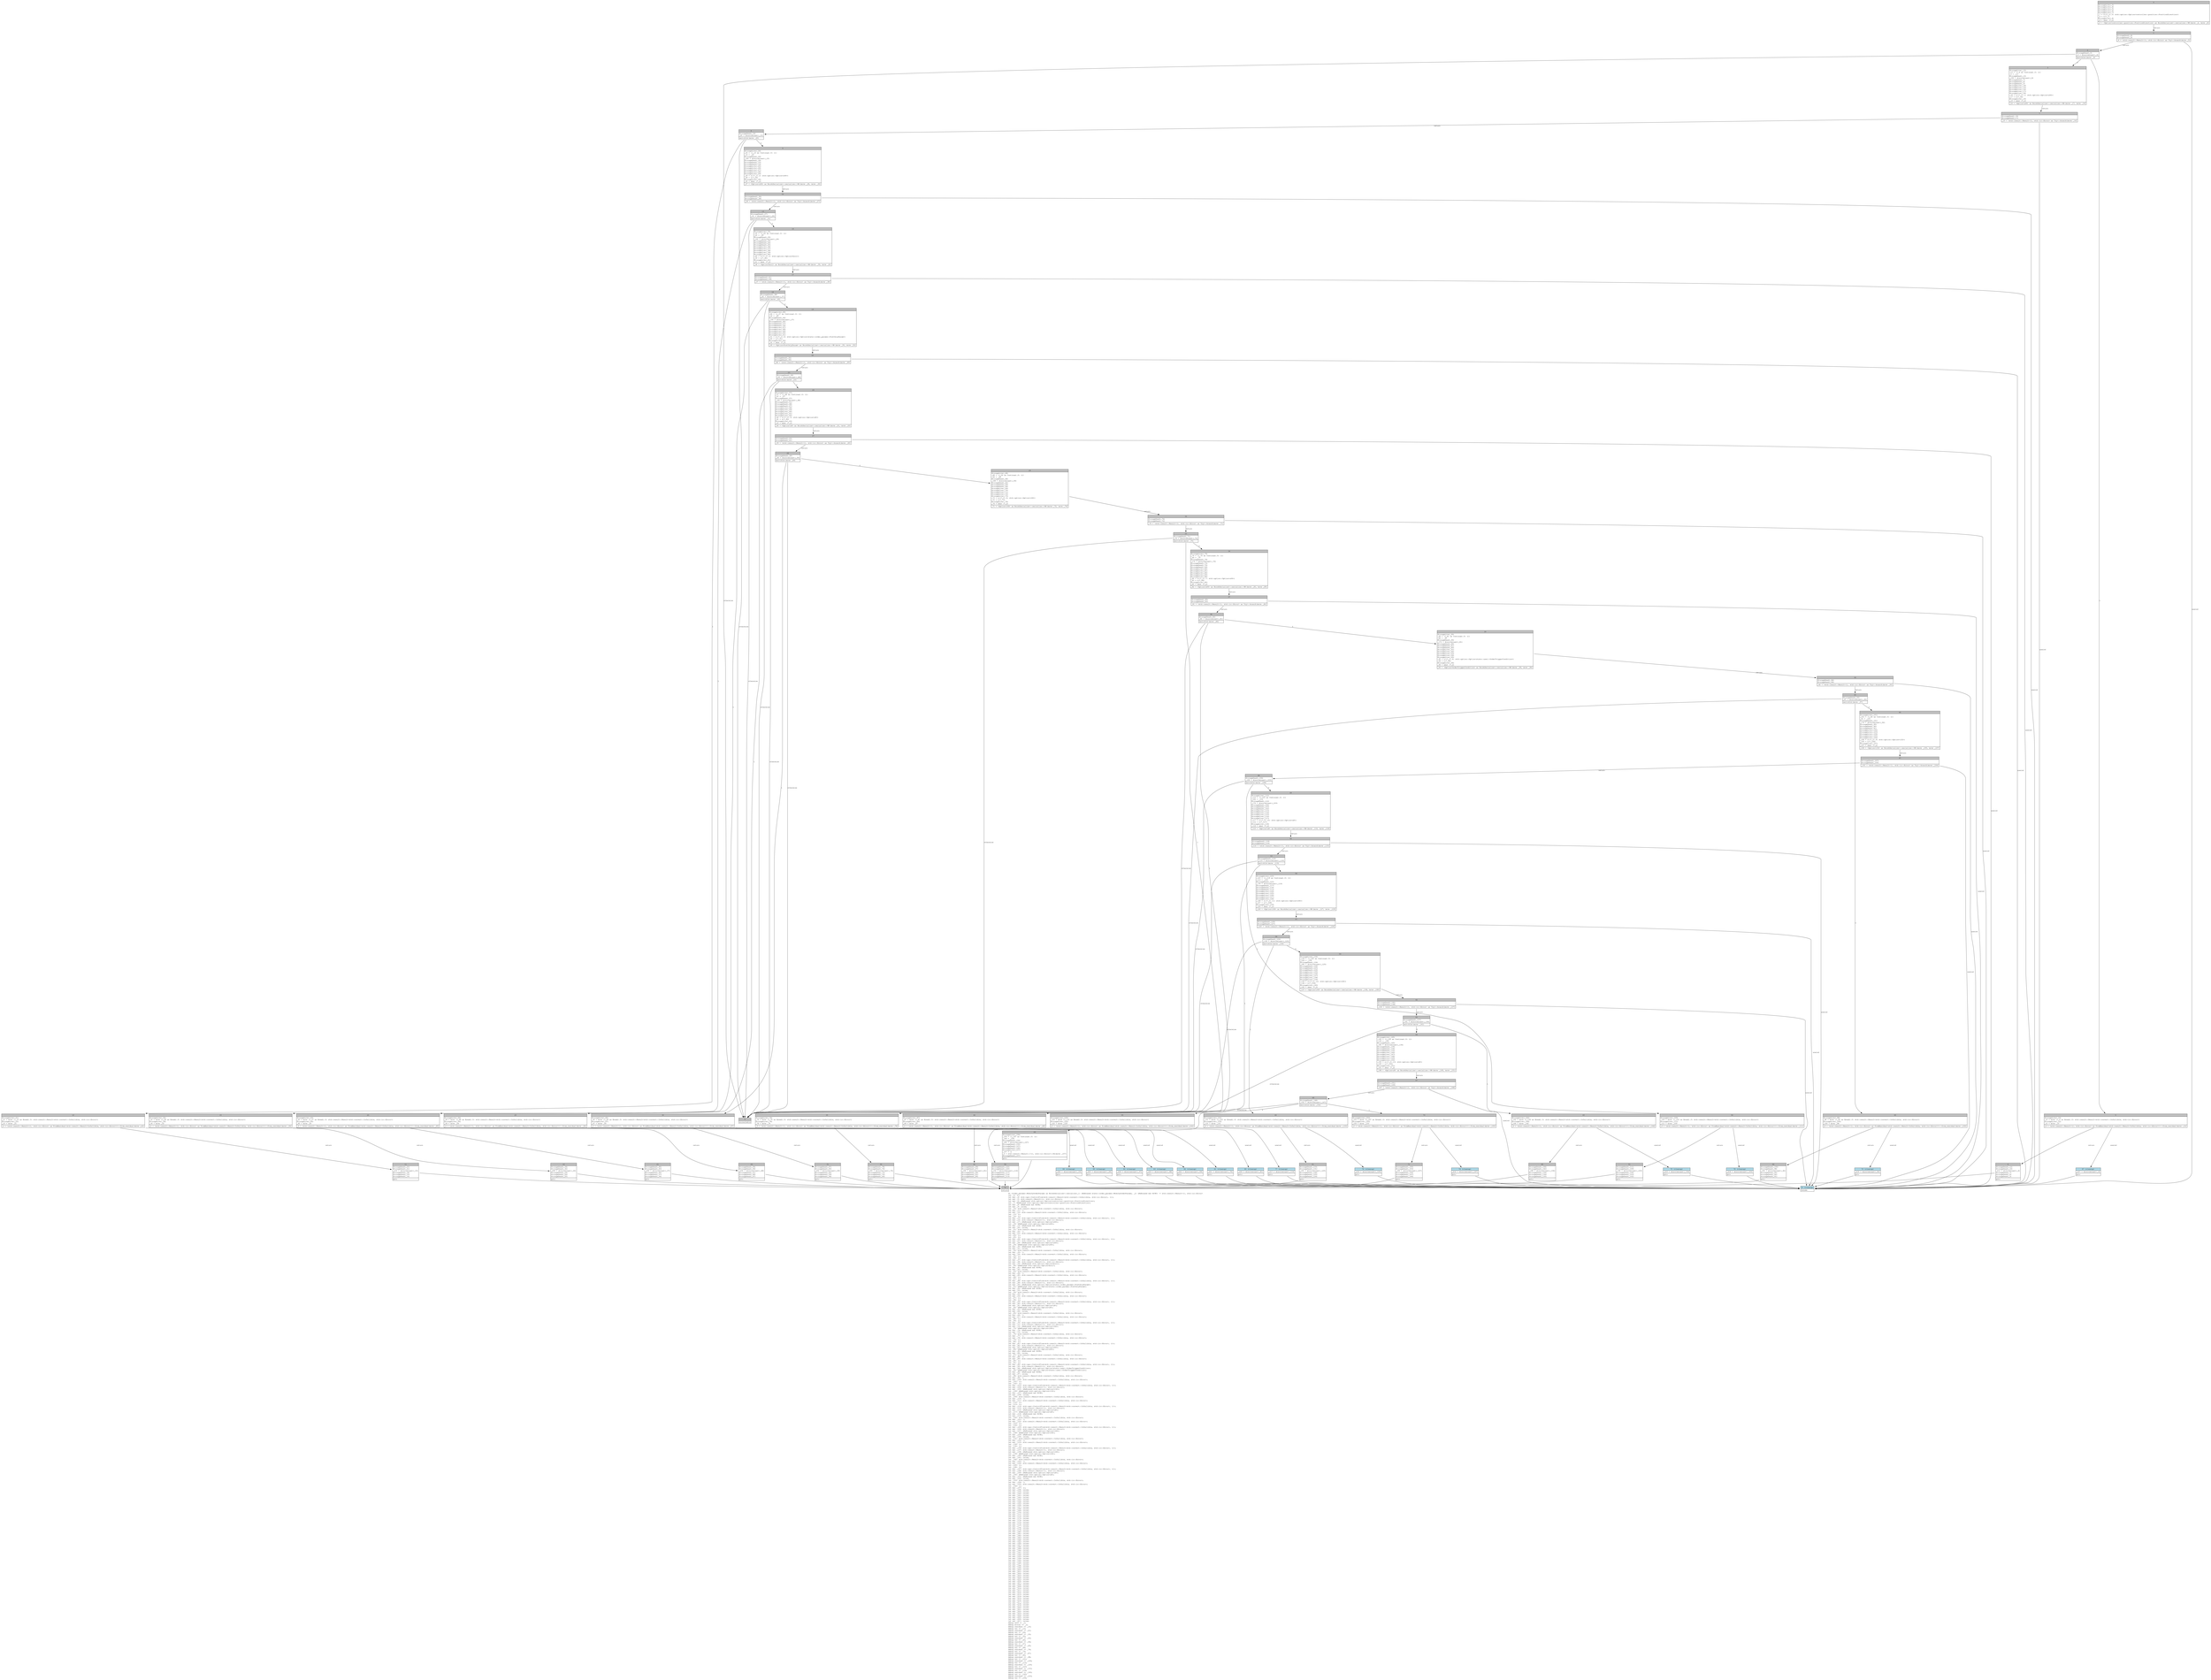 digraph Mir_0_17030 {
    graph [fontname="Courier, monospace"];
    node [fontname="Courier, monospace"];
    edge [fontname="Courier, monospace"];
    label=<fn &lt;order_params::ModifyOrderParams as BorshSerialize&gt;::serialize(_1: &amp;ReErased state::order_params::ModifyOrderParams, _2: &amp;ReErased mut W/#0) -&gt; std::result::Result&lt;(), std::io::Error&gt;<br align="left"/>let _3: ();<br align="left"/>let mut _4: std::ops::ControlFlow&lt;std::result::Result&lt;std::convert::Infallible, std::io::Error&gt;, ()&gt;;<br align="left"/>let mut _5: std::result::Result&lt;(), std::io::Error&gt;;<br align="left"/>let mut _6: &amp;ReErased std::option::Option&lt;controller::position::PositionDirection&gt;;<br align="left"/>let _7: &amp;ReErased std::option::Option&lt;controller::position::PositionDirection&gt;;<br align="left"/>let mut _8: &amp;ReErased mut W/#0;<br align="left"/>let mut _9: isize;<br align="left"/>let _10: std::result::Result&lt;std::convert::Infallible, std::io::Error&gt;;<br align="left"/>let mut _11: !;<br align="left"/>let mut _12: std::result::Result&lt;std::convert::Infallible, std::io::Error&gt;;<br align="left"/>let _13: ();<br align="left"/>let _14: ();<br align="left"/>let mut _15: std::ops::ControlFlow&lt;std::result::Result&lt;std::convert::Infallible, std::io::Error&gt;, ()&gt;;<br align="left"/>let mut _16: std::result::Result&lt;(), std::io::Error&gt;;<br align="left"/>let mut _17: &amp;ReErased std::option::Option&lt;u64&gt;;<br align="left"/>let _18: &amp;ReErased std::option::Option&lt;u64&gt;;<br align="left"/>let mut _19: &amp;ReErased mut W/#0;<br align="left"/>let mut _20: isize;<br align="left"/>let _21: std::result::Result&lt;std::convert::Infallible, std::io::Error&gt;;<br align="left"/>let mut _22: !;<br align="left"/>let mut _23: std::result::Result&lt;std::convert::Infallible, std::io::Error&gt;;<br align="left"/>let _24: ();<br align="left"/>let _25: ();<br align="left"/>let mut _26: std::ops::ControlFlow&lt;std::result::Result&lt;std::convert::Infallible, std::io::Error&gt;, ()&gt;;<br align="left"/>let mut _27: std::result::Result&lt;(), std::io::Error&gt;;<br align="left"/>let mut _28: &amp;ReErased std::option::Option&lt;u64&gt;;<br align="left"/>let _29: &amp;ReErased std::option::Option&lt;u64&gt;;<br align="left"/>let mut _30: &amp;ReErased mut W/#0;<br align="left"/>let mut _31: isize;<br align="left"/>let _32: std::result::Result&lt;std::convert::Infallible, std::io::Error&gt;;<br align="left"/>let mut _33: !;<br align="left"/>let mut _34: std::result::Result&lt;std::convert::Infallible, std::io::Error&gt;;<br align="left"/>let _35: ();<br align="left"/>let _36: ();<br align="left"/>let mut _37: std::ops::ControlFlow&lt;std::result::Result&lt;std::convert::Infallible, std::io::Error&gt;, ()&gt;;<br align="left"/>let mut _38: std::result::Result&lt;(), std::io::Error&gt;;<br align="left"/>let mut _39: &amp;ReErased std::option::Option&lt;bool&gt;;<br align="left"/>let _40: &amp;ReErased std::option::Option&lt;bool&gt;;<br align="left"/>let mut _41: &amp;ReErased mut W/#0;<br align="left"/>let mut _42: isize;<br align="left"/>let _43: std::result::Result&lt;std::convert::Infallible, std::io::Error&gt;;<br align="left"/>let mut _44: !;<br align="left"/>let mut _45: std::result::Result&lt;std::convert::Infallible, std::io::Error&gt;;<br align="left"/>let _46: ();<br align="left"/>let _47: ();<br align="left"/>let mut _48: std::ops::ControlFlow&lt;std::result::Result&lt;std::convert::Infallible, std::io::Error&gt;, ()&gt;;<br align="left"/>let mut _49: std::result::Result&lt;(), std::io::Error&gt;;<br align="left"/>let mut _50: &amp;ReErased std::option::Option&lt;state::order_params::PostOnlyParam&gt;;<br align="left"/>let _51: &amp;ReErased std::option::Option&lt;state::order_params::PostOnlyParam&gt;;<br align="left"/>let mut _52: &amp;ReErased mut W/#0;<br align="left"/>let mut _53: isize;<br align="left"/>let _54: std::result::Result&lt;std::convert::Infallible, std::io::Error&gt;;<br align="left"/>let mut _55: !;<br align="left"/>let mut _56: std::result::Result&lt;std::convert::Infallible, std::io::Error&gt;;<br align="left"/>let _57: ();<br align="left"/>let _58: ();<br align="left"/>let mut _59: std::ops::ControlFlow&lt;std::result::Result&lt;std::convert::Infallible, std::io::Error&gt;, ()&gt;;<br align="left"/>let mut _60: std::result::Result&lt;(), std::io::Error&gt;;<br align="left"/>let mut _61: &amp;ReErased std::option::Option&lt;u8&gt;;<br align="left"/>let _62: &amp;ReErased std::option::Option&lt;u8&gt;;<br align="left"/>let mut _63: &amp;ReErased mut W/#0;<br align="left"/>let mut _64: isize;<br align="left"/>let _65: std::result::Result&lt;std::convert::Infallible, std::io::Error&gt;;<br align="left"/>let mut _66: !;<br align="left"/>let mut _67: std::result::Result&lt;std::convert::Infallible, std::io::Error&gt;;<br align="left"/>let _68: ();<br align="left"/>let _69: ();<br align="left"/>let mut _70: std::ops::ControlFlow&lt;std::result::Result&lt;std::convert::Infallible, std::io::Error&gt;, ()&gt;;<br align="left"/>let mut _71: std::result::Result&lt;(), std::io::Error&gt;;<br align="left"/>let mut _72: &amp;ReErased std::option::Option&lt;i64&gt;;<br align="left"/>let _73: &amp;ReErased std::option::Option&lt;i64&gt;;<br align="left"/>let mut _74: &amp;ReErased mut W/#0;<br align="left"/>let mut _75: isize;<br align="left"/>let _76: std::result::Result&lt;std::convert::Infallible, std::io::Error&gt;;<br align="left"/>let mut _77: !;<br align="left"/>let mut _78: std::result::Result&lt;std::convert::Infallible, std::io::Error&gt;;<br align="left"/>let _79: ();<br align="left"/>let _80: ();<br align="left"/>let mut _81: std::ops::ControlFlow&lt;std::result::Result&lt;std::convert::Infallible, std::io::Error&gt;, ()&gt;;<br align="left"/>let mut _82: std::result::Result&lt;(), std::io::Error&gt;;<br align="left"/>let mut _83: &amp;ReErased std::option::Option&lt;u64&gt;;<br align="left"/>let _84: &amp;ReErased std::option::Option&lt;u64&gt;;<br align="left"/>let mut _85: &amp;ReErased mut W/#0;<br align="left"/>let mut _86: isize;<br align="left"/>let _87: std::result::Result&lt;std::convert::Infallible, std::io::Error&gt;;<br align="left"/>let mut _88: !;<br align="left"/>let mut _89: std::result::Result&lt;std::convert::Infallible, std::io::Error&gt;;<br align="left"/>let _90: ();<br align="left"/>let _91: ();<br align="left"/>let mut _92: std::ops::ControlFlow&lt;std::result::Result&lt;std::convert::Infallible, std::io::Error&gt;, ()&gt;;<br align="left"/>let mut _93: std::result::Result&lt;(), std::io::Error&gt;;<br align="left"/>let mut _94: &amp;ReErased std::option::Option&lt;state::user::OrderTriggerCondition&gt;;<br align="left"/>let _95: &amp;ReErased std::option::Option&lt;state::user::OrderTriggerCondition&gt;;<br align="left"/>let mut _96: &amp;ReErased mut W/#0;<br align="left"/>let mut _97: isize;<br align="left"/>let _98: std::result::Result&lt;std::convert::Infallible, std::io::Error&gt;;<br align="left"/>let mut _99: !;<br align="left"/>let mut _100: std::result::Result&lt;std::convert::Infallible, std::io::Error&gt;;<br align="left"/>let _101: ();<br align="left"/>let _102: ();<br align="left"/>let mut _103: std::ops::ControlFlow&lt;std::result::Result&lt;std::convert::Infallible, std::io::Error&gt;, ()&gt;;<br align="left"/>let mut _104: std::result::Result&lt;(), std::io::Error&gt;;<br align="left"/>let mut _105: &amp;ReErased std::option::Option&lt;i32&gt;;<br align="left"/>let _106: &amp;ReErased std::option::Option&lt;i32&gt;;<br align="left"/>let mut _107: &amp;ReErased mut W/#0;<br align="left"/>let mut _108: isize;<br align="left"/>let _109: std::result::Result&lt;std::convert::Infallible, std::io::Error&gt;;<br align="left"/>let mut _110: !;<br align="left"/>let mut _111: std::result::Result&lt;std::convert::Infallible, std::io::Error&gt;;<br align="left"/>let _112: ();<br align="left"/>let _113: ();<br align="left"/>let mut _114: std::ops::ControlFlow&lt;std::result::Result&lt;std::convert::Infallible, std::io::Error&gt;, ()&gt;;<br align="left"/>let mut _115: std::result::Result&lt;(), std::io::Error&gt;;<br align="left"/>let mut _116: &amp;ReErased std::option::Option&lt;u8&gt;;<br align="left"/>let _117: &amp;ReErased std::option::Option&lt;u8&gt;;<br align="left"/>let mut _118: &amp;ReErased mut W/#0;<br align="left"/>let mut _119: isize;<br align="left"/>let _120: std::result::Result&lt;std::convert::Infallible, std::io::Error&gt;;<br align="left"/>let mut _121: !;<br align="left"/>let mut _122: std::result::Result&lt;std::convert::Infallible, std::io::Error&gt;;<br align="left"/>let _123: ();<br align="left"/>let _124: ();<br align="left"/>let mut _125: std::ops::ControlFlow&lt;std::result::Result&lt;std::convert::Infallible, std::io::Error&gt;, ()&gt;;<br align="left"/>let mut _126: std::result::Result&lt;(), std::io::Error&gt;;<br align="left"/>let mut _127: &amp;ReErased std::option::Option&lt;i64&gt;;<br align="left"/>let _128: &amp;ReErased std::option::Option&lt;i64&gt;;<br align="left"/>let mut _129: &amp;ReErased mut W/#0;<br align="left"/>let mut _130: isize;<br align="left"/>let _131: std::result::Result&lt;std::convert::Infallible, std::io::Error&gt;;<br align="left"/>let mut _132: !;<br align="left"/>let mut _133: std::result::Result&lt;std::convert::Infallible, std::io::Error&gt;;<br align="left"/>let _134: ();<br align="left"/>let _135: ();<br align="left"/>let mut _136: std::ops::ControlFlow&lt;std::result::Result&lt;std::convert::Infallible, std::io::Error&gt;, ()&gt;;<br align="left"/>let mut _137: std::result::Result&lt;(), std::io::Error&gt;;<br align="left"/>let mut _138: &amp;ReErased std::option::Option&lt;i64&gt;;<br align="left"/>let _139: &amp;ReErased std::option::Option&lt;i64&gt;;<br align="left"/>let mut _140: &amp;ReErased mut W/#0;<br align="left"/>let mut _141: isize;<br align="left"/>let _142: std::result::Result&lt;std::convert::Infallible, std::io::Error&gt;;<br align="left"/>let mut _143: !;<br align="left"/>let mut _144: std::result::Result&lt;std::convert::Infallible, std::io::Error&gt;;<br align="left"/>let _145: ();<br align="left"/>let _146: ();<br align="left"/>let mut _147: std::ops::ControlFlow&lt;std::result::Result&lt;std::convert::Infallible, std::io::Error&gt;, ()&gt;;<br align="left"/>let mut _148: std::result::Result&lt;(), std::io::Error&gt;;<br align="left"/>let mut _149: &amp;ReErased std::option::Option&lt;u8&gt;;<br align="left"/>let _150: &amp;ReErased std::option::Option&lt;u8&gt;;<br align="left"/>let mut _151: &amp;ReErased mut W/#0;<br align="left"/>let mut _152: isize;<br align="left"/>let _153: std::result::Result&lt;std::convert::Infallible, std::io::Error&gt;;<br align="left"/>let mut _154: !;<br align="left"/>let mut _155: std::result::Result&lt;std::convert::Infallible, std::io::Error&gt;;<br align="left"/>let _156: ();<br align="left"/>let mut _157: ();<br align="left"/>let mut _158: isize;<br align="left"/>let mut _159: isize;<br align="left"/>let mut _160: isize;<br align="left"/>let mut _161: isize;<br align="left"/>let mut _162: isize;<br align="left"/>let mut _163: isize;<br align="left"/>let mut _164: isize;<br align="left"/>let mut _165: isize;<br align="left"/>let mut _166: isize;<br align="left"/>let mut _167: isize;<br align="left"/>let mut _168: isize;<br align="left"/>let mut _169: isize;<br align="left"/>let mut _170: isize;<br align="left"/>let mut _171: isize;<br align="left"/>let mut _172: isize;<br align="left"/>let mut _173: isize;<br align="left"/>let mut _174: isize;<br align="left"/>let mut _175: isize;<br align="left"/>let mut _176: isize;<br align="left"/>let mut _177: isize;<br align="left"/>let mut _178: isize;<br align="left"/>let mut _179: isize;<br align="left"/>let mut _180: isize;<br align="left"/>let mut _181: isize;<br align="left"/>let mut _182: isize;<br align="left"/>let mut _183: isize;<br align="left"/>let mut _184: isize;<br align="left"/>let mut _185: isize;<br align="left"/>let mut _186: isize;<br align="left"/>let mut _187: isize;<br align="left"/>let mut _188: isize;<br align="left"/>let mut _189: isize;<br align="left"/>let mut _190: isize;<br align="left"/>let mut _191: isize;<br align="left"/>let mut _192: isize;<br align="left"/>let mut _193: isize;<br align="left"/>let mut _194: isize;<br align="left"/>let mut _195: isize;<br align="left"/>let mut _196: isize;<br align="left"/>let mut _197: isize;<br align="left"/>let mut _198: isize;<br align="left"/>let mut _199: isize;<br align="left"/>let mut _200: isize;<br align="left"/>let mut _201: isize;<br align="left"/>let mut _202: isize;<br align="left"/>let mut _203: isize;<br align="left"/>let mut _204: isize;<br align="left"/>let mut _205: isize;<br align="left"/>let mut _206: isize;<br align="left"/>let mut _207: isize;<br align="left"/>let mut _208: isize;<br align="left"/>let mut _209: isize;<br align="left"/>let mut _210: isize;<br align="left"/>let mut _211: isize;<br align="left"/>let mut _212: isize;<br align="left"/>let mut _213: isize;<br align="left"/>let mut _214: isize;<br align="left"/>let mut _215: isize;<br align="left"/>let mut _216: isize;<br align="left"/>let mut _217: isize;<br align="left"/>let mut _218: isize;<br align="left"/>let mut _219: isize;<br align="left"/>let mut _220: isize;<br align="left"/>let mut _221: isize;<br align="left"/>let mut _222: isize;<br align="left"/>let mut _223: isize;<br align="left"/>let mut _224: isize;<br align="left"/>let mut _225: isize;<br align="left"/>let mut _226: isize;<br align="left"/>let mut _227: isize;<br align="left"/>debug self =&gt; _1;<br align="left"/>debug writer =&gt; _2;<br align="left"/>debug residual =&gt; _10;<br align="left"/>debug val =&gt; _13;<br align="left"/>debug residual =&gt; _21;<br align="left"/>debug val =&gt; _24;<br align="left"/>debug residual =&gt; _32;<br align="left"/>debug val =&gt; _35;<br align="left"/>debug residual =&gt; _43;<br align="left"/>debug val =&gt; _46;<br align="left"/>debug residual =&gt; _54;<br align="left"/>debug val =&gt; _57;<br align="left"/>debug residual =&gt; _65;<br align="left"/>debug val =&gt; _68;<br align="left"/>debug residual =&gt; _76;<br align="left"/>debug val =&gt; _79;<br align="left"/>debug residual =&gt; _87;<br align="left"/>debug val =&gt; _90;<br align="left"/>debug residual =&gt; _98;<br align="left"/>debug val =&gt; _101;<br align="left"/>debug residual =&gt; _109;<br align="left"/>debug val =&gt; _112;<br align="left"/>debug residual =&gt; _120;<br align="left"/>debug val =&gt; _123;<br align="left"/>debug residual =&gt; _131;<br align="left"/>debug val =&gt; _134;<br align="left"/>debug residual =&gt; _142;<br align="left"/>debug val =&gt; _145;<br align="left"/>debug residual =&gt; _153;<br align="left"/>debug val =&gt; _156;<br align="left"/>>;
    bb0__0_17030 [shape="none", label=<<table border="0" cellborder="1" cellspacing="0"><tr><td bgcolor="gray" align="center" colspan="1">0</td></tr><tr><td align="left" balign="left">StorageLive(_3)<br/>StorageLive(_4)<br/>StorageLive(_5)<br/>StorageLive(_6)<br/>StorageLive(_7)<br/>_7 = &amp;((*_1).0: std::option::Option&lt;controller::position::PositionDirection&gt;)<br/>_6 = &amp;(*_7)<br/>StorageLive(_8)<br/>_8 = &amp;mut (*_2)<br/></td></tr><tr><td align="left">_5 = &lt;Option&lt;controller::position::PositionDirection&gt; as BorshSerialize&gt;::serialize::&lt;W&gt;(move _6, move _8)</td></tr></table>>];
    bb1__0_17030 [shape="none", label=<<table border="0" cellborder="1" cellspacing="0"><tr><td bgcolor="gray" align="center" colspan="1">1</td></tr><tr><td align="left" balign="left">StorageDead(_8)<br/>StorageDead(_6)<br/></td></tr><tr><td align="left">_4 = &lt;std::result::Result&lt;(), std::io::Error&gt; as Try&gt;::branch(move _5)</td></tr></table>>];
    bb2__0_17030 [shape="none", label=<<table border="0" cellborder="1" cellspacing="0"><tr><td bgcolor="gray" align="center" colspan="1">2</td></tr><tr><td align="left" balign="left">StorageDead(_5)<br/>_9 = discriminant(_4)<br/></td></tr><tr><td align="left">switchInt(move _9)</td></tr></table>>];
    bb3__0_17030 [shape="none", label=<<table border="0" cellborder="1" cellspacing="0"><tr><td bgcolor="gray" align="center" colspan="1">3</td></tr><tr><td align="left" balign="left">StorageLive(_13)<br/>_13 = ((_4 as Continue).0: ())<br/>_3 = _13<br/>StorageDead(_13)<br/>_158 = discriminant(_4)<br/>StorageDead(_7)<br/>StorageDead(_4)<br/>StorageDead(_3)<br/>StorageLive(_14)<br/>StorageLive(_15)<br/>StorageLive(_16)<br/>StorageLive(_17)<br/>StorageLive(_18)<br/>_18 = &amp;((*_1).1: std::option::Option&lt;u64&gt;)<br/>_17 = &amp;(*_18)<br/>StorageLive(_19)<br/>_19 = &amp;mut (*_2)<br/></td></tr><tr><td align="left">_16 = &lt;Option&lt;u64&gt; as BorshSerialize&gt;::serialize::&lt;W&gt;(move _17, move _19)</td></tr></table>>];
    bb4__0_17030 [shape="none", label=<<table border="0" cellborder="1" cellspacing="0"><tr><td bgcolor="gray" align="center" colspan="1">4</td></tr><tr><td align="left">unreachable</td></tr></table>>];
    bb5__0_17030 [shape="none", label=<<table border="0" cellborder="1" cellspacing="0"><tr><td bgcolor="gray" align="center" colspan="1">5</td></tr><tr><td align="left" balign="left">StorageLive(_10)<br/>_10 = move ((_4 as Break).0: std::result::Result&lt;std::convert::Infallible, std::io::Error&gt;)<br/>StorageLive(_12)<br/>_12 = move _10<br/></td></tr><tr><td align="left">_0 = &lt;std::result::Result&lt;(), std::io::Error&gt; as FromResidual&lt;std::result::Result&lt;Infallible, std::io::Error&gt;&gt;&gt;::from_residual(move _12)</td></tr></table>>];
    bb6__0_17030 [shape="none", label=<<table border="0" cellborder="1" cellspacing="0"><tr><td bgcolor="gray" align="center" colspan="1">6</td></tr><tr><td align="left" balign="left">StorageDead(_12)<br/>StorageDead(_10)<br/>_212 = discriminant(_4)<br/>StorageDead(_7)<br/>StorageDead(_4)<br/>StorageDead(_3)<br/></td></tr><tr><td align="left">goto</td></tr></table>>];
    bb7__0_17030 [shape="none", label=<<table border="0" cellborder="1" cellspacing="0"><tr><td bgcolor="gray" align="center" colspan="1">7</td></tr><tr><td align="left" balign="left">StorageDead(_19)<br/>StorageDead(_17)<br/></td></tr><tr><td align="left">_15 = &lt;std::result::Result&lt;(), std::io::Error&gt; as Try&gt;::branch(move _16)</td></tr></table>>];
    bb8__0_17030 [shape="none", label=<<table border="0" cellborder="1" cellspacing="0"><tr><td bgcolor="gray" align="center" colspan="1">8</td></tr><tr><td align="left" balign="left">StorageDead(_16)<br/>_20 = discriminant(_15)<br/></td></tr><tr><td align="left">switchInt(move _20)</td></tr></table>>];
    bb9__0_17030 [shape="none", label=<<table border="0" cellborder="1" cellspacing="0"><tr><td bgcolor="gray" align="center" colspan="1">9</td></tr><tr><td align="left" balign="left">StorageLive(_24)<br/>_24 = ((_15 as Continue).0: ())<br/>_14 = _24<br/>StorageDead(_24)<br/>_160 = discriminant(_15)<br/>StorageDead(_18)<br/>StorageDead(_15)<br/>StorageDead(_14)<br/>StorageLive(_25)<br/>StorageLive(_26)<br/>StorageLive(_27)<br/>StorageLive(_28)<br/>StorageLive(_29)<br/>_29 = &amp;((*_1).2: std::option::Option&lt;u64&gt;)<br/>_28 = &amp;(*_29)<br/>StorageLive(_30)<br/>_30 = &amp;mut (*_2)<br/></td></tr><tr><td align="left">_27 = &lt;Option&lt;u64&gt; as BorshSerialize&gt;::serialize::&lt;W&gt;(move _28, move _30)</td></tr></table>>];
    bb10__0_17030 [shape="none", label=<<table border="0" cellborder="1" cellspacing="0"><tr><td bgcolor="gray" align="center" colspan="1">10</td></tr><tr><td align="left" balign="left">StorageLive(_21)<br/>_21 = move ((_15 as Break).0: std::result::Result&lt;std::convert::Infallible, std::io::Error&gt;)<br/>StorageLive(_23)<br/>_23 = move _21<br/></td></tr><tr><td align="left">_0 = &lt;std::result::Result&lt;(), std::io::Error&gt; as FromResidual&lt;std::result::Result&lt;Infallible, std::io::Error&gt;&gt;&gt;::from_residual(move _23)</td></tr></table>>];
    bb11__0_17030 [shape="none", label=<<table border="0" cellborder="1" cellspacing="0"><tr><td bgcolor="gray" align="center" colspan="1">11</td></tr><tr><td align="left" balign="left">StorageDead(_23)<br/>StorageDead(_21)<br/>_210 = discriminant(_15)<br/>StorageDead(_18)<br/>StorageDead(_15)<br/>StorageDead(_14)<br/></td></tr><tr><td align="left">goto</td></tr></table>>];
    bb12__0_17030 [shape="none", label=<<table border="0" cellborder="1" cellspacing="0"><tr><td bgcolor="gray" align="center" colspan="1">12</td></tr><tr><td align="left" balign="left">StorageDead(_30)<br/>StorageDead(_28)<br/></td></tr><tr><td align="left">_26 = &lt;std::result::Result&lt;(), std::io::Error&gt; as Try&gt;::branch(move _27)</td></tr></table>>];
    bb13__0_17030 [shape="none", label=<<table border="0" cellborder="1" cellspacing="0"><tr><td bgcolor="gray" align="center" colspan="1">13</td></tr><tr><td align="left" balign="left">StorageDead(_27)<br/>_31 = discriminant(_26)<br/></td></tr><tr><td align="left">switchInt(move _31)</td></tr></table>>];
    bb14__0_17030 [shape="none", label=<<table border="0" cellborder="1" cellspacing="0"><tr><td bgcolor="gray" align="center" colspan="1">14</td></tr><tr><td align="left" balign="left">StorageLive(_35)<br/>_35 = ((_26 as Continue).0: ())<br/>_25 = _35<br/>StorageDead(_35)<br/>_162 = discriminant(_26)<br/>StorageDead(_29)<br/>StorageDead(_26)<br/>StorageDead(_25)<br/>StorageLive(_36)<br/>StorageLive(_37)<br/>StorageLive(_38)<br/>StorageLive(_39)<br/>StorageLive(_40)<br/>_40 = &amp;((*_1).3: std::option::Option&lt;bool&gt;)<br/>_39 = &amp;(*_40)<br/>StorageLive(_41)<br/>_41 = &amp;mut (*_2)<br/></td></tr><tr><td align="left">_38 = &lt;Option&lt;bool&gt; as BorshSerialize&gt;::serialize::&lt;W&gt;(move _39, move _41)</td></tr></table>>];
    bb15__0_17030 [shape="none", label=<<table border="0" cellborder="1" cellspacing="0"><tr><td bgcolor="gray" align="center" colspan="1">15</td></tr><tr><td align="left" balign="left">StorageLive(_32)<br/>_32 = move ((_26 as Break).0: std::result::Result&lt;std::convert::Infallible, std::io::Error&gt;)<br/>StorageLive(_34)<br/>_34 = move _32<br/></td></tr><tr><td align="left">_0 = &lt;std::result::Result&lt;(), std::io::Error&gt; as FromResidual&lt;std::result::Result&lt;Infallible, std::io::Error&gt;&gt;&gt;::from_residual(move _34)</td></tr></table>>];
    bb16__0_17030 [shape="none", label=<<table border="0" cellborder="1" cellspacing="0"><tr><td bgcolor="gray" align="center" colspan="1">16</td></tr><tr><td align="left" balign="left">StorageDead(_34)<br/>StorageDead(_32)<br/>_208 = discriminant(_26)<br/>StorageDead(_29)<br/>StorageDead(_26)<br/>StorageDead(_25)<br/></td></tr><tr><td align="left">goto</td></tr></table>>];
    bb17__0_17030 [shape="none", label=<<table border="0" cellborder="1" cellspacing="0"><tr><td bgcolor="gray" align="center" colspan="1">17</td></tr><tr><td align="left" balign="left">StorageDead(_41)<br/>StorageDead(_39)<br/></td></tr><tr><td align="left">_37 = &lt;std::result::Result&lt;(), std::io::Error&gt; as Try&gt;::branch(move _38)</td></tr></table>>];
    bb18__0_17030 [shape="none", label=<<table border="0" cellborder="1" cellspacing="0"><tr><td bgcolor="gray" align="center" colspan="1">18</td></tr><tr><td align="left" balign="left">StorageDead(_38)<br/>_42 = discriminant(_37)<br/></td></tr><tr><td align="left">switchInt(move _42)</td></tr></table>>];
    bb19__0_17030 [shape="none", label=<<table border="0" cellborder="1" cellspacing="0"><tr><td bgcolor="gray" align="center" colspan="1">19</td></tr><tr><td align="left" balign="left">StorageLive(_46)<br/>_46 = ((_37 as Continue).0: ())<br/>_36 = _46<br/>StorageDead(_46)<br/>_164 = discriminant(_37)<br/>StorageDead(_40)<br/>StorageDead(_37)<br/>StorageDead(_36)<br/>StorageLive(_47)<br/>StorageLive(_48)<br/>StorageLive(_49)<br/>StorageLive(_50)<br/>StorageLive(_51)<br/>_51 = &amp;((*_1).4: std::option::Option&lt;state::order_params::PostOnlyParam&gt;)<br/>_50 = &amp;(*_51)<br/>StorageLive(_52)<br/>_52 = &amp;mut (*_2)<br/></td></tr><tr><td align="left">_49 = &lt;Option&lt;PostOnlyParam&gt; as BorshSerialize&gt;::serialize::&lt;W&gt;(move _50, move _52)</td></tr></table>>];
    bb20__0_17030 [shape="none", label=<<table border="0" cellborder="1" cellspacing="0"><tr><td bgcolor="gray" align="center" colspan="1">20</td></tr><tr><td align="left" balign="left">StorageLive(_43)<br/>_43 = move ((_37 as Break).0: std::result::Result&lt;std::convert::Infallible, std::io::Error&gt;)<br/>StorageLive(_45)<br/>_45 = move _43<br/></td></tr><tr><td align="left">_0 = &lt;std::result::Result&lt;(), std::io::Error&gt; as FromResidual&lt;std::result::Result&lt;Infallible, std::io::Error&gt;&gt;&gt;::from_residual(move _45)</td></tr></table>>];
    bb21__0_17030 [shape="none", label=<<table border="0" cellborder="1" cellspacing="0"><tr><td bgcolor="gray" align="center" colspan="1">21</td></tr><tr><td align="left" balign="left">StorageDead(_45)<br/>StorageDead(_43)<br/>_206 = discriminant(_37)<br/>StorageDead(_40)<br/>StorageDead(_37)<br/>StorageDead(_36)<br/></td></tr><tr><td align="left">goto</td></tr></table>>];
    bb22__0_17030 [shape="none", label=<<table border="0" cellborder="1" cellspacing="0"><tr><td bgcolor="gray" align="center" colspan="1">22</td></tr><tr><td align="left" balign="left">StorageDead(_52)<br/>StorageDead(_50)<br/></td></tr><tr><td align="left">_48 = &lt;std::result::Result&lt;(), std::io::Error&gt; as Try&gt;::branch(move _49)</td></tr></table>>];
    bb23__0_17030 [shape="none", label=<<table border="0" cellborder="1" cellspacing="0"><tr><td bgcolor="gray" align="center" colspan="1">23</td></tr><tr><td align="left" balign="left">StorageDead(_49)<br/>_53 = discriminant(_48)<br/></td></tr><tr><td align="left">switchInt(move _53)</td></tr></table>>];
    bb24__0_17030 [shape="none", label=<<table border="0" cellborder="1" cellspacing="0"><tr><td bgcolor="gray" align="center" colspan="1">24</td></tr><tr><td align="left" balign="left">StorageLive(_57)<br/>_57 = ((_48 as Continue).0: ())<br/>_47 = _57<br/>StorageDead(_57)<br/>_166 = discriminant(_48)<br/>StorageDead(_51)<br/>StorageDead(_48)<br/>StorageDead(_47)<br/>StorageLive(_58)<br/>StorageLive(_59)<br/>StorageLive(_60)<br/>StorageLive(_61)<br/>StorageLive(_62)<br/>_62 = &amp;((*_1).5: std::option::Option&lt;u8&gt;)<br/>_61 = &amp;(*_62)<br/>StorageLive(_63)<br/>_63 = &amp;mut (*_2)<br/></td></tr><tr><td align="left">_60 = &lt;Option&lt;u8&gt; as BorshSerialize&gt;::serialize::&lt;W&gt;(move _61, move _63)</td></tr></table>>];
    bb25__0_17030 [shape="none", label=<<table border="0" cellborder="1" cellspacing="0"><tr><td bgcolor="gray" align="center" colspan="1">25</td></tr><tr><td align="left" balign="left">StorageLive(_54)<br/>_54 = move ((_48 as Break).0: std::result::Result&lt;std::convert::Infallible, std::io::Error&gt;)<br/>StorageLive(_56)<br/>_56 = move _54<br/></td></tr><tr><td align="left">_0 = &lt;std::result::Result&lt;(), std::io::Error&gt; as FromResidual&lt;std::result::Result&lt;Infallible, std::io::Error&gt;&gt;&gt;::from_residual(move _56)</td></tr></table>>];
    bb26__0_17030 [shape="none", label=<<table border="0" cellborder="1" cellspacing="0"><tr><td bgcolor="gray" align="center" colspan="1">26</td></tr><tr><td align="left" balign="left">StorageDead(_56)<br/>StorageDead(_54)<br/>_204 = discriminant(_48)<br/>StorageDead(_51)<br/>StorageDead(_48)<br/>StorageDead(_47)<br/></td></tr><tr><td align="left">goto</td></tr></table>>];
    bb27__0_17030 [shape="none", label=<<table border="0" cellborder="1" cellspacing="0"><tr><td bgcolor="gray" align="center" colspan="1">27</td></tr><tr><td align="left" balign="left">StorageDead(_63)<br/>StorageDead(_61)<br/></td></tr><tr><td align="left">_59 = &lt;std::result::Result&lt;(), std::io::Error&gt; as Try&gt;::branch(move _60)</td></tr></table>>];
    bb28__0_17030 [shape="none", label=<<table border="0" cellborder="1" cellspacing="0"><tr><td bgcolor="gray" align="center" colspan="1">28</td></tr><tr><td align="left" balign="left">StorageDead(_60)<br/>_64 = discriminant(_59)<br/></td></tr><tr><td align="left">switchInt(move _64)</td></tr></table>>];
    bb29__0_17030 [shape="none", label=<<table border="0" cellborder="1" cellspacing="0"><tr><td bgcolor="gray" align="center" colspan="1">29</td></tr><tr><td align="left" balign="left">StorageLive(_68)<br/>_68 = ((_59 as Continue).0: ())<br/>_58 = _68<br/>StorageDead(_68)<br/>_168 = discriminant(_59)<br/>StorageDead(_62)<br/>StorageDead(_59)<br/>StorageDead(_58)<br/>StorageLive(_69)<br/>StorageLive(_70)<br/>StorageLive(_71)<br/>StorageLive(_72)<br/>StorageLive(_73)<br/>_73 = &amp;((*_1).6: std::option::Option&lt;i64&gt;)<br/>_72 = &amp;(*_73)<br/>StorageLive(_74)<br/>_74 = &amp;mut (*_2)<br/></td></tr><tr><td align="left">_71 = &lt;Option&lt;i64&gt; as BorshSerialize&gt;::serialize::&lt;W&gt;(move _72, move _74)</td></tr></table>>];
    bb30__0_17030 [shape="none", label=<<table border="0" cellborder="1" cellspacing="0"><tr><td bgcolor="gray" align="center" colspan="1">30</td></tr><tr><td align="left" balign="left">StorageLive(_65)<br/>_65 = move ((_59 as Break).0: std::result::Result&lt;std::convert::Infallible, std::io::Error&gt;)<br/>StorageLive(_67)<br/>_67 = move _65<br/></td></tr><tr><td align="left">_0 = &lt;std::result::Result&lt;(), std::io::Error&gt; as FromResidual&lt;std::result::Result&lt;Infallible, std::io::Error&gt;&gt;&gt;::from_residual(move _67)</td></tr></table>>];
    bb31__0_17030 [shape="none", label=<<table border="0" cellborder="1" cellspacing="0"><tr><td bgcolor="gray" align="center" colspan="1">31</td></tr><tr><td align="left" balign="left">StorageDead(_67)<br/>StorageDead(_65)<br/>_202 = discriminant(_59)<br/>StorageDead(_62)<br/>StorageDead(_59)<br/>StorageDead(_58)<br/></td></tr><tr><td align="left">goto</td></tr></table>>];
    bb32__0_17030 [shape="none", label=<<table border="0" cellborder="1" cellspacing="0"><tr><td bgcolor="gray" align="center" colspan="1">32</td></tr><tr><td align="left" balign="left">StorageDead(_74)<br/>StorageDead(_72)<br/></td></tr><tr><td align="left">_70 = &lt;std::result::Result&lt;(), std::io::Error&gt; as Try&gt;::branch(move _71)</td></tr></table>>];
    bb33__0_17030 [shape="none", label=<<table border="0" cellborder="1" cellspacing="0"><tr><td bgcolor="gray" align="center" colspan="1">33</td></tr><tr><td align="left" balign="left">StorageDead(_71)<br/>_75 = discriminant(_70)<br/></td></tr><tr><td align="left">switchInt(move _75)</td></tr></table>>];
    bb34__0_17030 [shape="none", label=<<table border="0" cellborder="1" cellspacing="0"><tr><td bgcolor="gray" align="center" colspan="1">34</td></tr><tr><td align="left" balign="left">StorageLive(_79)<br/>_79 = ((_70 as Continue).0: ())<br/>_69 = _79<br/>StorageDead(_79)<br/>_170 = discriminant(_70)<br/>StorageDead(_73)<br/>StorageDead(_70)<br/>StorageDead(_69)<br/>StorageLive(_80)<br/>StorageLive(_81)<br/>StorageLive(_82)<br/>StorageLive(_83)<br/>StorageLive(_84)<br/>_84 = &amp;((*_1).7: std::option::Option&lt;u64&gt;)<br/>_83 = &amp;(*_84)<br/>StorageLive(_85)<br/>_85 = &amp;mut (*_2)<br/></td></tr><tr><td align="left">_82 = &lt;Option&lt;u64&gt; as BorshSerialize&gt;::serialize::&lt;W&gt;(move _83, move _85)</td></tr></table>>];
    bb35__0_17030 [shape="none", label=<<table border="0" cellborder="1" cellspacing="0"><tr><td bgcolor="gray" align="center" colspan="1">35</td></tr><tr><td align="left" balign="left">StorageLive(_76)<br/>_76 = move ((_70 as Break).0: std::result::Result&lt;std::convert::Infallible, std::io::Error&gt;)<br/>StorageLive(_78)<br/>_78 = move _76<br/></td></tr><tr><td align="left">_0 = &lt;std::result::Result&lt;(), std::io::Error&gt; as FromResidual&lt;std::result::Result&lt;Infallible, std::io::Error&gt;&gt;&gt;::from_residual(move _78)</td></tr></table>>];
    bb36__0_17030 [shape="none", label=<<table border="0" cellborder="1" cellspacing="0"><tr><td bgcolor="gray" align="center" colspan="1">36</td></tr><tr><td align="left" balign="left">StorageDead(_78)<br/>StorageDead(_76)<br/>_200 = discriminant(_70)<br/>StorageDead(_73)<br/>StorageDead(_70)<br/>StorageDead(_69)<br/></td></tr><tr><td align="left">goto</td></tr></table>>];
    bb37__0_17030 [shape="none", label=<<table border="0" cellborder="1" cellspacing="0"><tr><td bgcolor="gray" align="center" colspan="1">37</td></tr><tr><td align="left" balign="left">StorageDead(_85)<br/>StorageDead(_83)<br/></td></tr><tr><td align="left">_81 = &lt;std::result::Result&lt;(), std::io::Error&gt; as Try&gt;::branch(move _82)</td></tr></table>>];
    bb38__0_17030 [shape="none", label=<<table border="0" cellborder="1" cellspacing="0"><tr><td bgcolor="gray" align="center" colspan="1">38</td></tr><tr><td align="left" balign="left">StorageDead(_82)<br/>_86 = discriminant(_81)<br/></td></tr><tr><td align="left">switchInt(move _86)</td></tr></table>>];
    bb39__0_17030 [shape="none", label=<<table border="0" cellborder="1" cellspacing="0"><tr><td bgcolor="gray" align="center" colspan="1">39</td></tr><tr><td align="left" balign="left">StorageLive(_90)<br/>_90 = ((_81 as Continue).0: ())<br/>_80 = _90<br/>StorageDead(_90)<br/>_172 = discriminant(_81)<br/>StorageDead(_84)<br/>StorageDead(_81)<br/>StorageDead(_80)<br/>StorageLive(_91)<br/>StorageLive(_92)<br/>StorageLive(_93)<br/>StorageLive(_94)<br/>StorageLive(_95)<br/>_95 = &amp;((*_1).8: std::option::Option&lt;state::user::OrderTriggerCondition&gt;)<br/>_94 = &amp;(*_95)<br/>StorageLive(_96)<br/>_96 = &amp;mut (*_2)<br/></td></tr><tr><td align="left">_93 = &lt;Option&lt;OrderTriggerCondition&gt; as BorshSerialize&gt;::serialize::&lt;W&gt;(move _94, move _96)</td></tr></table>>];
    bb40__0_17030 [shape="none", label=<<table border="0" cellborder="1" cellspacing="0"><tr><td bgcolor="gray" align="center" colspan="1">40</td></tr><tr><td align="left" balign="left">StorageLive(_87)<br/>_87 = move ((_81 as Break).0: std::result::Result&lt;std::convert::Infallible, std::io::Error&gt;)<br/>StorageLive(_89)<br/>_89 = move _87<br/></td></tr><tr><td align="left">_0 = &lt;std::result::Result&lt;(), std::io::Error&gt; as FromResidual&lt;std::result::Result&lt;Infallible, std::io::Error&gt;&gt;&gt;::from_residual(move _89)</td></tr></table>>];
    bb41__0_17030 [shape="none", label=<<table border="0" cellborder="1" cellspacing="0"><tr><td bgcolor="gray" align="center" colspan="1">41</td></tr><tr><td align="left" balign="left">StorageDead(_89)<br/>StorageDead(_87)<br/>_198 = discriminant(_81)<br/>StorageDead(_84)<br/>StorageDead(_81)<br/>StorageDead(_80)<br/></td></tr><tr><td align="left">goto</td></tr></table>>];
    bb42__0_17030 [shape="none", label=<<table border="0" cellborder="1" cellspacing="0"><tr><td bgcolor="gray" align="center" colspan="1">42</td></tr><tr><td align="left" balign="left">StorageDead(_96)<br/>StorageDead(_94)<br/></td></tr><tr><td align="left">_92 = &lt;std::result::Result&lt;(), std::io::Error&gt; as Try&gt;::branch(move _93)</td></tr></table>>];
    bb43__0_17030 [shape="none", label=<<table border="0" cellborder="1" cellspacing="0"><tr><td bgcolor="gray" align="center" colspan="1">43</td></tr><tr><td align="left" balign="left">StorageDead(_93)<br/>_97 = discriminant(_92)<br/></td></tr><tr><td align="left">switchInt(move _97)</td></tr></table>>];
    bb44__0_17030 [shape="none", label=<<table border="0" cellborder="1" cellspacing="0"><tr><td bgcolor="gray" align="center" colspan="1">44</td></tr><tr><td align="left" balign="left">StorageLive(_101)<br/>_101 = ((_92 as Continue).0: ())<br/>_91 = _101<br/>StorageDead(_101)<br/>_174 = discriminant(_92)<br/>StorageDead(_95)<br/>StorageDead(_92)<br/>StorageDead(_91)<br/>StorageLive(_102)<br/>StorageLive(_103)<br/>StorageLive(_104)<br/>StorageLive(_105)<br/>StorageLive(_106)<br/>_106 = &amp;((*_1).9: std::option::Option&lt;i32&gt;)<br/>_105 = &amp;(*_106)<br/>StorageLive(_107)<br/>_107 = &amp;mut (*_2)<br/></td></tr><tr><td align="left">_104 = &lt;Option&lt;i32&gt; as BorshSerialize&gt;::serialize::&lt;W&gt;(move _105, move _107)</td></tr></table>>];
    bb45__0_17030 [shape="none", label=<<table border="0" cellborder="1" cellspacing="0"><tr><td bgcolor="gray" align="center" colspan="1">45</td></tr><tr><td align="left" balign="left">StorageLive(_98)<br/>_98 = move ((_92 as Break).0: std::result::Result&lt;std::convert::Infallible, std::io::Error&gt;)<br/>StorageLive(_100)<br/>_100 = move _98<br/></td></tr><tr><td align="left">_0 = &lt;std::result::Result&lt;(), std::io::Error&gt; as FromResidual&lt;std::result::Result&lt;Infallible, std::io::Error&gt;&gt;&gt;::from_residual(move _100)</td></tr></table>>];
    bb46__0_17030 [shape="none", label=<<table border="0" cellborder="1" cellspacing="0"><tr><td bgcolor="gray" align="center" colspan="1">46</td></tr><tr><td align="left" balign="left">StorageDead(_100)<br/>StorageDead(_98)<br/>_196 = discriminant(_92)<br/>StorageDead(_95)<br/>StorageDead(_92)<br/>StorageDead(_91)<br/></td></tr><tr><td align="left">goto</td></tr></table>>];
    bb47__0_17030 [shape="none", label=<<table border="0" cellborder="1" cellspacing="0"><tr><td bgcolor="gray" align="center" colspan="1">47</td></tr><tr><td align="left" balign="left">StorageDead(_107)<br/>StorageDead(_105)<br/></td></tr><tr><td align="left">_103 = &lt;std::result::Result&lt;(), std::io::Error&gt; as Try&gt;::branch(move _104)</td></tr></table>>];
    bb48__0_17030 [shape="none", label=<<table border="0" cellborder="1" cellspacing="0"><tr><td bgcolor="gray" align="center" colspan="1">48</td></tr><tr><td align="left" balign="left">StorageDead(_104)<br/>_108 = discriminant(_103)<br/></td></tr><tr><td align="left">switchInt(move _108)</td></tr></table>>];
    bb49__0_17030 [shape="none", label=<<table border="0" cellborder="1" cellspacing="0"><tr><td bgcolor="gray" align="center" colspan="1">49</td></tr><tr><td align="left" balign="left">StorageLive(_112)<br/>_112 = ((_103 as Continue).0: ())<br/>_102 = _112<br/>StorageDead(_112)<br/>_176 = discriminant(_103)<br/>StorageDead(_106)<br/>StorageDead(_103)<br/>StorageDead(_102)<br/>StorageLive(_113)<br/>StorageLive(_114)<br/>StorageLive(_115)<br/>StorageLive(_116)<br/>StorageLive(_117)<br/>_117 = &amp;((*_1).10: std::option::Option&lt;u8&gt;)<br/>_116 = &amp;(*_117)<br/>StorageLive(_118)<br/>_118 = &amp;mut (*_2)<br/></td></tr><tr><td align="left">_115 = &lt;Option&lt;u8&gt; as BorshSerialize&gt;::serialize::&lt;W&gt;(move _116, move _118)</td></tr></table>>];
    bb50__0_17030 [shape="none", label=<<table border="0" cellborder="1" cellspacing="0"><tr><td bgcolor="gray" align="center" colspan="1">50</td></tr><tr><td align="left" balign="left">StorageLive(_109)<br/>_109 = move ((_103 as Break).0: std::result::Result&lt;std::convert::Infallible, std::io::Error&gt;)<br/>StorageLive(_111)<br/>_111 = move _109<br/></td></tr><tr><td align="left">_0 = &lt;std::result::Result&lt;(), std::io::Error&gt; as FromResidual&lt;std::result::Result&lt;Infallible, std::io::Error&gt;&gt;&gt;::from_residual(move _111)</td></tr></table>>];
    bb51__0_17030 [shape="none", label=<<table border="0" cellborder="1" cellspacing="0"><tr><td bgcolor="gray" align="center" colspan="1">51</td></tr><tr><td align="left" balign="left">StorageDead(_111)<br/>StorageDead(_109)<br/>_194 = discriminant(_103)<br/>StorageDead(_106)<br/>StorageDead(_103)<br/>StorageDead(_102)<br/></td></tr><tr><td align="left">goto</td></tr></table>>];
    bb52__0_17030 [shape="none", label=<<table border="0" cellborder="1" cellspacing="0"><tr><td bgcolor="gray" align="center" colspan="1">52</td></tr><tr><td align="left" balign="left">StorageDead(_118)<br/>StorageDead(_116)<br/></td></tr><tr><td align="left">_114 = &lt;std::result::Result&lt;(), std::io::Error&gt; as Try&gt;::branch(move _115)</td></tr></table>>];
    bb53__0_17030 [shape="none", label=<<table border="0" cellborder="1" cellspacing="0"><tr><td bgcolor="gray" align="center" colspan="1">53</td></tr><tr><td align="left" balign="left">StorageDead(_115)<br/>_119 = discriminant(_114)<br/></td></tr><tr><td align="left">switchInt(move _119)</td></tr></table>>];
    bb54__0_17030 [shape="none", label=<<table border="0" cellborder="1" cellspacing="0"><tr><td bgcolor="gray" align="center" colspan="1">54</td></tr><tr><td align="left" balign="left">StorageLive(_123)<br/>_123 = ((_114 as Continue).0: ())<br/>_113 = _123<br/>StorageDead(_123)<br/>_178 = discriminant(_114)<br/>StorageDead(_117)<br/>StorageDead(_114)<br/>StorageDead(_113)<br/>StorageLive(_124)<br/>StorageLive(_125)<br/>StorageLive(_126)<br/>StorageLive(_127)<br/>StorageLive(_128)<br/>_128 = &amp;((*_1).11: std::option::Option&lt;i64&gt;)<br/>_127 = &amp;(*_128)<br/>StorageLive(_129)<br/>_129 = &amp;mut (*_2)<br/></td></tr><tr><td align="left">_126 = &lt;Option&lt;i64&gt; as BorshSerialize&gt;::serialize::&lt;W&gt;(move _127, move _129)</td></tr></table>>];
    bb55__0_17030 [shape="none", label=<<table border="0" cellborder="1" cellspacing="0"><tr><td bgcolor="gray" align="center" colspan="1">55</td></tr><tr><td align="left" balign="left">StorageLive(_120)<br/>_120 = move ((_114 as Break).0: std::result::Result&lt;std::convert::Infallible, std::io::Error&gt;)<br/>StorageLive(_122)<br/>_122 = move _120<br/></td></tr><tr><td align="left">_0 = &lt;std::result::Result&lt;(), std::io::Error&gt; as FromResidual&lt;std::result::Result&lt;Infallible, std::io::Error&gt;&gt;&gt;::from_residual(move _122)</td></tr></table>>];
    bb56__0_17030 [shape="none", label=<<table border="0" cellborder="1" cellspacing="0"><tr><td bgcolor="gray" align="center" colspan="1">56</td></tr><tr><td align="left" balign="left">StorageDead(_122)<br/>StorageDead(_120)<br/>_192 = discriminant(_114)<br/>StorageDead(_117)<br/>StorageDead(_114)<br/>StorageDead(_113)<br/></td></tr><tr><td align="left">goto</td></tr></table>>];
    bb57__0_17030 [shape="none", label=<<table border="0" cellborder="1" cellspacing="0"><tr><td bgcolor="gray" align="center" colspan="1">57</td></tr><tr><td align="left" balign="left">StorageDead(_129)<br/>StorageDead(_127)<br/></td></tr><tr><td align="left">_125 = &lt;std::result::Result&lt;(), std::io::Error&gt; as Try&gt;::branch(move _126)</td></tr></table>>];
    bb58__0_17030 [shape="none", label=<<table border="0" cellborder="1" cellspacing="0"><tr><td bgcolor="gray" align="center" colspan="1">58</td></tr><tr><td align="left" balign="left">StorageDead(_126)<br/>_130 = discriminant(_125)<br/></td></tr><tr><td align="left">switchInt(move _130)</td></tr></table>>];
    bb59__0_17030 [shape="none", label=<<table border="0" cellborder="1" cellspacing="0"><tr><td bgcolor="gray" align="center" colspan="1">59</td></tr><tr><td align="left" balign="left">StorageLive(_134)<br/>_134 = ((_125 as Continue).0: ())<br/>_124 = _134<br/>StorageDead(_134)<br/>_180 = discriminant(_125)<br/>StorageDead(_128)<br/>StorageDead(_125)<br/>StorageDead(_124)<br/>StorageLive(_135)<br/>StorageLive(_136)<br/>StorageLive(_137)<br/>StorageLive(_138)<br/>StorageLive(_139)<br/>_139 = &amp;((*_1).12: std::option::Option&lt;i64&gt;)<br/>_138 = &amp;(*_139)<br/>StorageLive(_140)<br/>_140 = &amp;mut (*_2)<br/></td></tr><tr><td align="left">_137 = &lt;Option&lt;i64&gt; as BorshSerialize&gt;::serialize::&lt;W&gt;(move _138, move _140)</td></tr></table>>];
    bb60__0_17030 [shape="none", label=<<table border="0" cellborder="1" cellspacing="0"><tr><td bgcolor="gray" align="center" colspan="1">60</td></tr><tr><td align="left" balign="left">StorageLive(_131)<br/>_131 = move ((_125 as Break).0: std::result::Result&lt;std::convert::Infallible, std::io::Error&gt;)<br/>StorageLive(_133)<br/>_133 = move _131<br/></td></tr><tr><td align="left">_0 = &lt;std::result::Result&lt;(), std::io::Error&gt; as FromResidual&lt;std::result::Result&lt;Infallible, std::io::Error&gt;&gt;&gt;::from_residual(move _133)</td></tr></table>>];
    bb61__0_17030 [shape="none", label=<<table border="0" cellborder="1" cellspacing="0"><tr><td bgcolor="gray" align="center" colspan="1">61</td></tr><tr><td align="left" balign="left">StorageDead(_133)<br/>StorageDead(_131)<br/>_190 = discriminant(_125)<br/>StorageDead(_128)<br/>StorageDead(_125)<br/>StorageDead(_124)<br/></td></tr><tr><td align="left">goto</td></tr></table>>];
    bb62__0_17030 [shape="none", label=<<table border="0" cellborder="1" cellspacing="0"><tr><td bgcolor="gray" align="center" colspan="1">62</td></tr><tr><td align="left" balign="left">StorageDead(_140)<br/>StorageDead(_138)<br/></td></tr><tr><td align="left">_136 = &lt;std::result::Result&lt;(), std::io::Error&gt; as Try&gt;::branch(move _137)</td></tr></table>>];
    bb63__0_17030 [shape="none", label=<<table border="0" cellborder="1" cellspacing="0"><tr><td bgcolor="gray" align="center" colspan="1">63</td></tr><tr><td align="left" balign="left">StorageDead(_137)<br/>_141 = discriminant(_136)<br/></td></tr><tr><td align="left">switchInt(move _141)</td></tr></table>>];
    bb64__0_17030 [shape="none", label=<<table border="0" cellborder="1" cellspacing="0"><tr><td bgcolor="gray" align="center" colspan="1">64</td></tr><tr><td align="left" balign="left">StorageLive(_145)<br/>_145 = ((_136 as Continue).0: ())<br/>_135 = _145<br/>StorageDead(_145)<br/>_182 = discriminant(_136)<br/>StorageDead(_139)<br/>StorageDead(_136)<br/>StorageDead(_135)<br/>StorageLive(_146)<br/>StorageLive(_147)<br/>StorageLive(_148)<br/>StorageLive(_149)<br/>StorageLive(_150)<br/>_150 = &amp;((*_1).13: std::option::Option&lt;u8&gt;)<br/>_149 = &amp;(*_150)<br/>StorageLive(_151)<br/>_151 = &amp;mut (*_2)<br/></td></tr><tr><td align="left">_148 = &lt;Option&lt;u8&gt; as BorshSerialize&gt;::serialize::&lt;W&gt;(move _149, move _151)</td></tr></table>>];
    bb65__0_17030 [shape="none", label=<<table border="0" cellborder="1" cellspacing="0"><tr><td bgcolor="gray" align="center" colspan="1">65</td></tr><tr><td align="left" balign="left">StorageLive(_142)<br/>_142 = move ((_136 as Break).0: std::result::Result&lt;std::convert::Infallible, std::io::Error&gt;)<br/>StorageLive(_144)<br/>_144 = move _142<br/></td></tr><tr><td align="left">_0 = &lt;std::result::Result&lt;(), std::io::Error&gt; as FromResidual&lt;std::result::Result&lt;Infallible, std::io::Error&gt;&gt;&gt;::from_residual(move _144)</td></tr></table>>];
    bb66__0_17030 [shape="none", label=<<table border="0" cellborder="1" cellspacing="0"><tr><td bgcolor="gray" align="center" colspan="1">66</td></tr><tr><td align="left" balign="left">StorageDead(_144)<br/>StorageDead(_142)<br/>_188 = discriminant(_136)<br/>StorageDead(_139)<br/>StorageDead(_136)<br/>StorageDead(_135)<br/></td></tr><tr><td align="left">goto</td></tr></table>>];
    bb67__0_17030 [shape="none", label=<<table border="0" cellborder="1" cellspacing="0"><tr><td bgcolor="gray" align="center" colspan="1">67</td></tr><tr><td align="left" balign="left">StorageDead(_151)<br/>StorageDead(_149)<br/></td></tr><tr><td align="left">_147 = &lt;std::result::Result&lt;(), std::io::Error&gt; as Try&gt;::branch(move _148)</td></tr></table>>];
    bb68__0_17030 [shape="none", label=<<table border="0" cellborder="1" cellspacing="0"><tr><td bgcolor="gray" align="center" colspan="1">68</td></tr><tr><td align="left" balign="left">StorageDead(_148)<br/>_152 = discriminant(_147)<br/></td></tr><tr><td align="left">switchInt(move _152)</td></tr></table>>];
    bb69__0_17030 [shape="none", label=<<table border="0" cellborder="1" cellspacing="0"><tr><td bgcolor="gray" align="center" colspan="1">69</td></tr><tr><td align="left" balign="left">StorageLive(_156)<br/>_156 = ((_147 as Continue).0: ())<br/>_146 = _156<br/>StorageDead(_156)<br/>_184 = discriminant(_147)<br/>StorageDead(_150)<br/>StorageDead(_147)<br/>StorageDead(_146)<br/>StorageLive(_157)<br/>_157 = ()<br/>_0 = std::result::Result::&lt;(), std::io::Error&gt;::Ok(move _157)<br/>StorageDead(_157)<br/></td></tr><tr><td align="left">goto</td></tr></table>>];
    bb70__0_17030 [shape="none", label=<<table border="0" cellborder="1" cellspacing="0"><tr><td bgcolor="gray" align="center" colspan="1">70</td></tr><tr><td align="left" balign="left">StorageLive(_153)<br/>_153 = move ((_147 as Break).0: std::result::Result&lt;std::convert::Infallible, std::io::Error&gt;)<br/>StorageLive(_155)<br/>_155 = move _153<br/></td></tr><tr><td align="left">_0 = &lt;std::result::Result&lt;(), std::io::Error&gt; as FromResidual&lt;std::result::Result&lt;Infallible, std::io::Error&gt;&gt;&gt;::from_residual(move _155)</td></tr></table>>];
    bb71__0_17030 [shape="none", label=<<table border="0" cellborder="1" cellspacing="0"><tr><td bgcolor="gray" align="center" colspan="1">71</td></tr><tr><td align="left" balign="left">StorageDead(_155)<br/>StorageDead(_153)<br/>_186 = discriminant(_147)<br/>StorageDead(_150)<br/>StorageDead(_147)<br/>StorageDead(_146)<br/></td></tr><tr><td align="left">goto</td></tr></table>>];
    bb72__0_17030 [shape="none", label=<<table border="0" cellborder="1" cellspacing="0"><tr><td bgcolor="gray" align="center" colspan="1">72</td></tr><tr><td align="left">return</td></tr></table>>];
    bb73__0_17030 [shape="none", label=<<table border="0" cellborder="1" cellspacing="0"><tr><td bgcolor="lightblue" align="center" colspan="1">73 (cleanup)</td></tr><tr><td align="left">resume</td></tr></table>>];
    bb74__0_17030 [shape="none", label=<<table border="0" cellborder="1" cellspacing="0"><tr><td bgcolor="lightblue" align="center" colspan="1">74 (cleanup)</td></tr><tr><td align="left" balign="left">_214 = discriminant(_147)<br/></td></tr><tr><td align="left">goto</td></tr></table>>];
    bb75__0_17030 [shape="none", label=<<table border="0" cellborder="1" cellspacing="0"><tr><td bgcolor="lightblue" align="center" colspan="1">75 (cleanup)</td></tr><tr><td align="left" balign="left">_215 = discriminant(_136)<br/></td></tr><tr><td align="left">goto</td></tr></table>>];
    bb76__0_17030 [shape="none", label=<<table border="0" cellborder="1" cellspacing="0"><tr><td bgcolor="lightblue" align="center" colspan="1">76 (cleanup)</td></tr><tr><td align="left" balign="left">_216 = discriminant(_125)<br/></td></tr><tr><td align="left">goto</td></tr></table>>];
    bb77__0_17030 [shape="none", label=<<table border="0" cellborder="1" cellspacing="0"><tr><td bgcolor="lightblue" align="center" colspan="1">77 (cleanup)</td></tr><tr><td align="left" balign="left">_217 = discriminant(_114)<br/></td></tr><tr><td align="left">goto</td></tr></table>>];
    bb78__0_17030 [shape="none", label=<<table border="0" cellborder="1" cellspacing="0"><tr><td bgcolor="lightblue" align="center" colspan="1">78 (cleanup)</td></tr><tr><td align="left" balign="left">_218 = discriminant(_103)<br/></td></tr><tr><td align="left">goto</td></tr></table>>];
    bb79__0_17030 [shape="none", label=<<table border="0" cellborder="1" cellspacing="0"><tr><td bgcolor="lightblue" align="center" colspan="1">79 (cleanup)</td></tr><tr><td align="left" balign="left">_219 = discriminant(_92)<br/></td></tr><tr><td align="left">goto</td></tr></table>>];
    bb80__0_17030 [shape="none", label=<<table border="0" cellborder="1" cellspacing="0"><tr><td bgcolor="lightblue" align="center" colspan="1">80 (cleanup)</td></tr><tr><td align="left" balign="left">_220 = discriminant(_81)<br/></td></tr><tr><td align="left">goto</td></tr></table>>];
    bb81__0_17030 [shape="none", label=<<table border="0" cellborder="1" cellspacing="0"><tr><td bgcolor="lightblue" align="center" colspan="1">81 (cleanup)</td></tr><tr><td align="left" balign="left">_221 = discriminant(_70)<br/></td></tr><tr><td align="left">goto</td></tr></table>>];
    bb82__0_17030 [shape="none", label=<<table border="0" cellborder="1" cellspacing="0"><tr><td bgcolor="lightblue" align="center" colspan="1">82 (cleanup)</td></tr><tr><td align="left" balign="left">_222 = discriminant(_59)<br/></td></tr><tr><td align="left">goto</td></tr></table>>];
    bb83__0_17030 [shape="none", label=<<table border="0" cellborder="1" cellspacing="0"><tr><td bgcolor="lightblue" align="center" colspan="1">83 (cleanup)</td></tr><tr><td align="left" balign="left">_223 = discriminant(_48)<br/></td></tr><tr><td align="left">goto</td></tr></table>>];
    bb84__0_17030 [shape="none", label=<<table border="0" cellborder="1" cellspacing="0"><tr><td bgcolor="lightblue" align="center" colspan="1">84 (cleanup)</td></tr><tr><td align="left" balign="left">_224 = discriminant(_37)<br/></td></tr><tr><td align="left">goto</td></tr></table>>];
    bb85__0_17030 [shape="none", label=<<table border="0" cellborder="1" cellspacing="0"><tr><td bgcolor="lightblue" align="center" colspan="1">85 (cleanup)</td></tr><tr><td align="left" balign="left">_225 = discriminant(_26)<br/></td></tr><tr><td align="left">goto</td></tr></table>>];
    bb86__0_17030 [shape="none", label=<<table border="0" cellborder="1" cellspacing="0"><tr><td bgcolor="lightblue" align="center" colspan="1">86 (cleanup)</td></tr><tr><td align="left" balign="left">_226 = discriminant(_15)<br/></td></tr><tr><td align="left">goto</td></tr></table>>];
    bb87__0_17030 [shape="none", label=<<table border="0" cellborder="1" cellspacing="0"><tr><td bgcolor="lightblue" align="center" colspan="1">87 (cleanup)</td></tr><tr><td align="left" balign="left">_227 = discriminant(_4)<br/></td></tr><tr><td align="left">goto</td></tr></table>>];
    bb0__0_17030 -> bb1__0_17030 [label="return"];
    bb1__0_17030 -> bb2__0_17030 [label="return"];
    bb1__0_17030 -> bb73__0_17030 [label="unwind"];
    bb2__0_17030 -> bb3__0_17030 [label="0"];
    bb2__0_17030 -> bb5__0_17030 [label="1"];
    bb2__0_17030 -> bb4__0_17030 [label="otherwise"];
    bb3__0_17030 -> bb7__0_17030 [label="return"];
    bb5__0_17030 -> bb6__0_17030 [label="return"];
    bb5__0_17030 -> bb87__0_17030 [label="unwind"];
    bb6__0_17030 -> bb72__0_17030 [label=""];
    bb7__0_17030 -> bb8__0_17030 [label="return"];
    bb7__0_17030 -> bb73__0_17030 [label="unwind"];
    bb8__0_17030 -> bb9__0_17030 [label="0"];
    bb8__0_17030 -> bb10__0_17030 [label="1"];
    bb8__0_17030 -> bb4__0_17030 [label="otherwise"];
    bb9__0_17030 -> bb12__0_17030 [label="return"];
    bb10__0_17030 -> bb11__0_17030 [label="return"];
    bb10__0_17030 -> bb86__0_17030 [label="unwind"];
    bb11__0_17030 -> bb72__0_17030 [label=""];
    bb12__0_17030 -> bb13__0_17030 [label="return"];
    bb12__0_17030 -> bb73__0_17030 [label="unwind"];
    bb13__0_17030 -> bb14__0_17030 [label="0"];
    bb13__0_17030 -> bb15__0_17030 [label="1"];
    bb13__0_17030 -> bb4__0_17030 [label="otherwise"];
    bb14__0_17030 -> bb17__0_17030 [label="return"];
    bb15__0_17030 -> bb16__0_17030 [label="return"];
    bb15__0_17030 -> bb85__0_17030 [label="unwind"];
    bb16__0_17030 -> bb72__0_17030 [label=""];
    bb17__0_17030 -> bb18__0_17030 [label="return"];
    bb17__0_17030 -> bb73__0_17030 [label="unwind"];
    bb18__0_17030 -> bb19__0_17030 [label="0"];
    bb18__0_17030 -> bb20__0_17030 [label="1"];
    bb18__0_17030 -> bb4__0_17030 [label="otherwise"];
    bb19__0_17030 -> bb22__0_17030 [label="return"];
    bb20__0_17030 -> bb21__0_17030 [label="return"];
    bb20__0_17030 -> bb84__0_17030 [label="unwind"];
    bb21__0_17030 -> bb72__0_17030 [label=""];
    bb22__0_17030 -> bb23__0_17030 [label="return"];
    bb22__0_17030 -> bb73__0_17030 [label="unwind"];
    bb23__0_17030 -> bb24__0_17030 [label="0"];
    bb23__0_17030 -> bb25__0_17030 [label="1"];
    bb23__0_17030 -> bb4__0_17030 [label="otherwise"];
    bb24__0_17030 -> bb27__0_17030 [label="return"];
    bb25__0_17030 -> bb26__0_17030 [label="return"];
    bb25__0_17030 -> bb83__0_17030 [label="unwind"];
    bb26__0_17030 -> bb72__0_17030 [label=""];
    bb27__0_17030 -> bb28__0_17030 [label="return"];
    bb27__0_17030 -> bb73__0_17030 [label="unwind"];
    bb28__0_17030 -> bb29__0_17030 [label="0"];
    bb28__0_17030 -> bb30__0_17030 [label="1"];
    bb28__0_17030 -> bb4__0_17030 [label="otherwise"];
    bb29__0_17030 -> bb32__0_17030 [label="return"];
    bb30__0_17030 -> bb31__0_17030 [label="return"];
    bb30__0_17030 -> bb82__0_17030 [label="unwind"];
    bb31__0_17030 -> bb72__0_17030 [label=""];
    bb32__0_17030 -> bb33__0_17030 [label="return"];
    bb32__0_17030 -> bb73__0_17030 [label="unwind"];
    bb33__0_17030 -> bb34__0_17030 [label="0"];
    bb33__0_17030 -> bb35__0_17030 [label="1"];
    bb33__0_17030 -> bb4__0_17030 [label="otherwise"];
    bb34__0_17030 -> bb37__0_17030 [label="return"];
    bb35__0_17030 -> bb36__0_17030 [label="return"];
    bb35__0_17030 -> bb81__0_17030 [label="unwind"];
    bb36__0_17030 -> bb72__0_17030 [label=""];
    bb37__0_17030 -> bb38__0_17030 [label="return"];
    bb37__0_17030 -> bb73__0_17030 [label="unwind"];
    bb38__0_17030 -> bb39__0_17030 [label="0"];
    bb38__0_17030 -> bb40__0_17030 [label="1"];
    bb38__0_17030 -> bb4__0_17030 [label="otherwise"];
    bb39__0_17030 -> bb42__0_17030 [label="return"];
    bb40__0_17030 -> bb41__0_17030 [label="return"];
    bb40__0_17030 -> bb80__0_17030 [label="unwind"];
    bb41__0_17030 -> bb72__0_17030 [label=""];
    bb42__0_17030 -> bb43__0_17030 [label="return"];
    bb42__0_17030 -> bb73__0_17030 [label="unwind"];
    bb43__0_17030 -> bb44__0_17030 [label="0"];
    bb43__0_17030 -> bb45__0_17030 [label="1"];
    bb43__0_17030 -> bb4__0_17030 [label="otherwise"];
    bb44__0_17030 -> bb47__0_17030 [label="return"];
    bb45__0_17030 -> bb46__0_17030 [label="return"];
    bb45__0_17030 -> bb79__0_17030 [label="unwind"];
    bb46__0_17030 -> bb72__0_17030 [label=""];
    bb47__0_17030 -> bb48__0_17030 [label="return"];
    bb47__0_17030 -> bb73__0_17030 [label="unwind"];
    bb48__0_17030 -> bb49__0_17030 [label="0"];
    bb48__0_17030 -> bb50__0_17030 [label="1"];
    bb48__0_17030 -> bb4__0_17030 [label="otherwise"];
    bb49__0_17030 -> bb52__0_17030 [label="return"];
    bb50__0_17030 -> bb51__0_17030 [label="return"];
    bb50__0_17030 -> bb78__0_17030 [label="unwind"];
    bb51__0_17030 -> bb72__0_17030 [label=""];
    bb52__0_17030 -> bb53__0_17030 [label="return"];
    bb52__0_17030 -> bb73__0_17030 [label="unwind"];
    bb53__0_17030 -> bb54__0_17030 [label="0"];
    bb53__0_17030 -> bb55__0_17030 [label="1"];
    bb53__0_17030 -> bb4__0_17030 [label="otherwise"];
    bb54__0_17030 -> bb57__0_17030 [label="return"];
    bb55__0_17030 -> bb56__0_17030 [label="return"];
    bb55__0_17030 -> bb77__0_17030 [label="unwind"];
    bb56__0_17030 -> bb72__0_17030 [label=""];
    bb57__0_17030 -> bb58__0_17030 [label="return"];
    bb57__0_17030 -> bb73__0_17030 [label="unwind"];
    bb58__0_17030 -> bb59__0_17030 [label="0"];
    bb58__0_17030 -> bb60__0_17030 [label="1"];
    bb58__0_17030 -> bb4__0_17030 [label="otherwise"];
    bb59__0_17030 -> bb62__0_17030 [label="return"];
    bb60__0_17030 -> bb61__0_17030 [label="return"];
    bb60__0_17030 -> bb76__0_17030 [label="unwind"];
    bb61__0_17030 -> bb72__0_17030 [label=""];
    bb62__0_17030 -> bb63__0_17030 [label="return"];
    bb62__0_17030 -> bb73__0_17030 [label="unwind"];
    bb63__0_17030 -> bb64__0_17030 [label="0"];
    bb63__0_17030 -> bb65__0_17030 [label="1"];
    bb63__0_17030 -> bb4__0_17030 [label="otherwise"];
    bb64__0_17030 -> bb67__0_17030 [label="return"];
    bb65__0_17030 -> bb66__0_17030 [label="return"];
    bb65__0_17030 -> bb75__0_17030 [label="unwind"];
    bb66__0_17030 -> bb72__0_17030 [label=""];
    bb67__0_17030 -> bb68__0_17030 [label="return"];
    bb67__0_17030 -> bb73__0_17030 [label="unwind"];
    bb68__0_17030 -> bb69__0_17030 [label="0"];
    bb68__0_17030 -> bb70__0_17030 [label="1"];
    bb68__0_17030 -> bb4__0_17030 [label="otherwise"];
    bb69__0_17030 -> bb72__0_17030 [label=""];
    bb70__0_17030 -> bb71__0_17030 [label="return"];
    bb70__0_17030 -> bb74__0_17030 [label="unwind"];
    bb71__0_17030 -> bb72__0_17030 [label=""];
    bb74__0_17030 -> bb73__0_17030 [label=""];
    bb75__0_17030 -> bb73__0_17030 [label=""];
    bb76__0_17030 -> bb73__0_17030 [label=""];
    bb77__0_17030 -> bb73__0_17030 [label=""];
    bb78__0_17030 -> bb73__0_17030 [label=""];
    bb79__0_17030 -> bb73__0_17030 [label=""];
    bb80__0_17030 -> bb73__0_17030 [label=""];
    bb81__0_17030 -> bb73__0_17030 [label=""];
    bb82__0_17030 -> bb73__0_17030 [label=""];
    bb83__0_17030 -> bb73__0_17030 [label=""];
    bb84__0_17030 -> bb73__0_17030 [label=""];
    bb85__0_17030 -> bb73__0_17030 [label=""];
    bb86__0_17030 -> bb73__0_17030 [label=""];
    bb87__0_17030 -> bb73__0_17030 [label=""];
}
